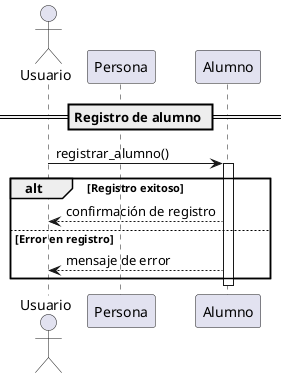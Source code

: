 @startuml
actor Usuario

participant "Persona" as Per
participant "Alumno" as A


== Registro de alumno ==

Usuario -> A : registrar_alumno()

activate A
alt Registro exitoso

    A --> Usuario : confirmación de registro
else Error en registro
    A --> Usuario : mensaje de error
end

deactivate A


@enduml

